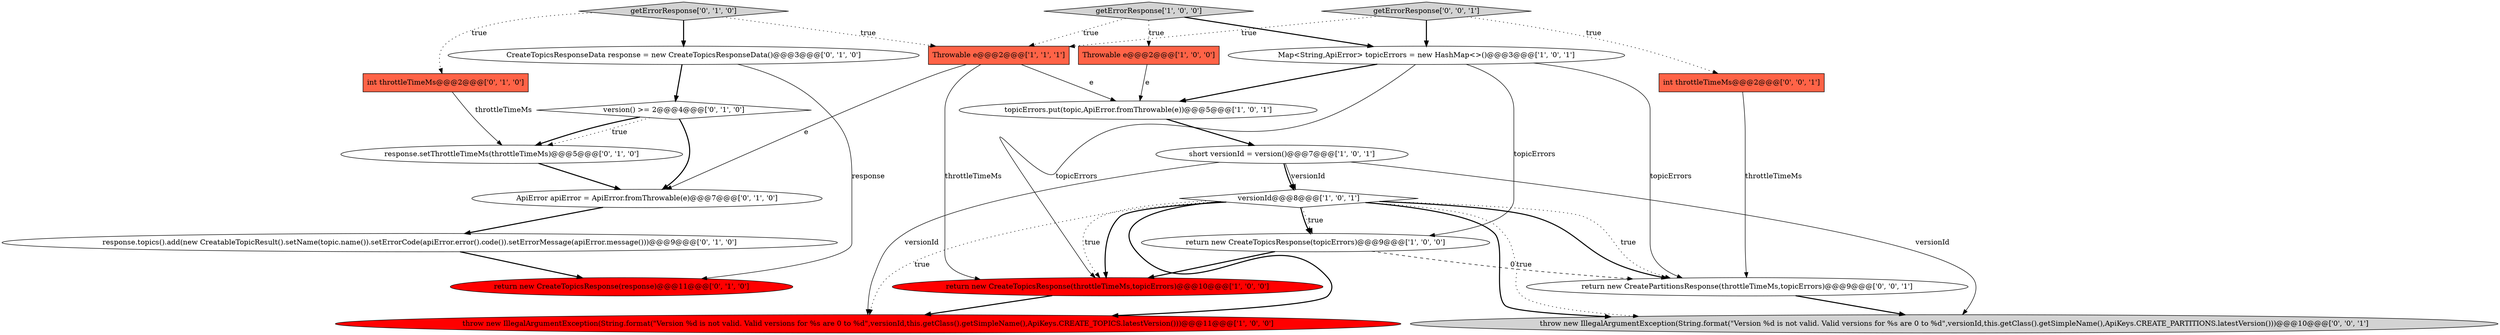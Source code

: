 digraph {
6 [style = filled, label = "return new CreateTopicsResponse(throttleTimeMs,topicErrors)@@@10@@@['1', '0', '0']", fillcolor = red, shape = ellipse image = "AAA1AAABBB1BBB"];
15 [style = filled, label = "ApiError apiError = ApiError.fromThrowable(e)@@@7@@@['0', '1', '0']", fillcolor = white, shape = ellipse image = "AAA0AAABBB2BBB"];
21 [style = filled, label = "throw new IllegalArgumentException(String.format(\"Version %d is not valid. Valid versions for %s are 0 to %d\",versionId,this.getClass().getSimpleName(),ApiKeys.CREATE_PARTITIONS.latestVersion()))@@@10@@@['0', '0', '1']", fillcolor = lightgray, shape = ellipse image = "AAA0AAABBB3BBB"];
2 [style = filled, label = "topicErrors.put(topic,ApiError.fromThrowable(e))@@@5@@@['1', '0', '1']", fillcolor = white, shape = ellipse image = "AAA0AAABBB1BBB"];
20 [style = filled, label = "getErrorResponse['0', '0', '1']", fillcolor = lightgray, shape = diamond image = "AAA0AAABBB3BBB"];
3 [style = filled, label = "Throwable e@@@2@@@['1', '0', '0']", fillcolor = tomato, shape = box image = "AAA0AAABBB1BBB"];
12 [style = filled, label = "CreateTopicsResponseData response = new CreateTopicsResponseData()@@@3@@@['0', '1', '0']", fillcolor = white, shape = ellipse image = "AAA0AAABBB2BBB"];
7 [style = filled, label = "Throwable e@@@2@@@['1', '1', '1']", fillcolor = tomato, shape = box image = "AAA0AAABBB1BBB"];
18 [style = filled, label = "int throttleTimeMs@@@2@@@['0', '0', '1']", fillcolor = tomato, shape = box image = "AAA0AAABBB3BBB"];
1 [style = filled, label = "Map<String,ApiError> topicErrors = new HashMap<>()@@@3@@@['1', '0', '1']", fillcolor = white, shape = ellipse image = "AAA0AAABBB1BBB"];
8 [style = filled, label = "short versionId = version()@@@7@@@['1', '0', '1']", fillcolor = white, shape = ellipse image = "AAA0AAABBB1BBB"];
17 [style = filled, label = "version() >= 2@@@4@@@['0', '1', '0']", fillcolor = white, shape = diamond image = "AAA0AAABBB2BBB"];
4 [style = filled, label = "return new CreateTopicsResponse(topicErrors)@@@9@@@['1', '0', '0']", fillcolor = white, shape = ellipse image = "AAA0AAABBB1BBB"];
13 [style = filled, label = "response.setThrottleTimeMs(throttleTimeMs)@@@5@@@['0', '1', '0']", fillcolor = white, shape = ellipse image = "AAA0AAABBB2BBB"];
10 [style = filled, label = "response.topics().add(new CreatableTopicResult().setName(topic.name()).setErrorCode(apiError.error().code()).setErrorMessage(apiError.message()))@@@9@@@['0', '1', '0']", fillcolor = white, shape = ellipse image = "AAA0AAABBB2BBB"];
5 [style = filled, label = "versionId@@@8@@@['1', '0', '1']", fillcolor = white, shape = diamond image = "AAA0AAABBB1BBB"];
19 [style = filled, label = "return new CreatePartitionsResponse(throttleTimeMs,topicErrors)@@@9@@@['0', '0', '1']", fillcolor = white, shape = ellipse image = "AAA0AAABBB3BBB"];
16 [style = filled, label = "int throttleTimeMs@@@2@@@['0', '1', '0']", fillcolor = tomato, shape = box image = "AAA0AAABBB2BBB"];
14 [style = filled, label = "return new CreateTopicsResponse(response)@@@11@@@['0', '1', '0']", fillcolor = red, shape = ellipse image = "AAA1AAABBB2BBB"];
0 [style = filled, label = "getErrorResponse['1', '0', '0']", fillcolor = lightgray, shape = diamond image = "AAA0AAABBB1BBB"];
9 [style = filled, label = "throw new IllegalArgumentException(String.format(\"Version %d is not valid. Valid versions for %s are 0 to %d\",versionId,this.getClass().getSimpleName(),ApiKeys.CREATE_TOPICS.latestVersion()))@@@11@@@['1', '0', '0']", fillcolor = red, shape = ellipse image = "AAA1AAABBB1BBB"];
11 [style = filled, label = "getErrorResponse['0', '1', '0']", fillcolor = lightgray, shape = diamond image = "AAA0AAABBB2BBB"];
11->7 [style = dotted, label="true"];
15->10 [style = bold, label=""];
5->9 [style = bold, label=""];
1->6 [style = solid, label="topicErrors"];
10->14 [style = bold, label=""];
4->6 [style = bold, label=""];
5->19 [style = dotted, label="true"];
12->17 [style = bold, label=""];
5->6 [style = dotted, label="true"];
11->12 [style = bold, label=""];
7->15 [style = solid, label="e"];
20->1 [style = bold, label=""];
20->7 [style = dotted, label="true"];
12->14 [style = solid, label="response"];
5->4 [style = dotted, label="true"];
8->21 [style = solid, label="versionId"];
1->4 [style = solid, label="topicErrors"];
3->2 [style = solid, label="e"];
8->9 [style = solid, label="versionId"];
5->19 [style = bold, label=""];
5->21 [style = bold, label=""];
5->6 [style = bold, label=""];
8->5 [style = bold, label=""];
0->1 [style = bold, label=""];
8->5 [style = solid, label="versionId"];
5->4 [style = bold, label=""];
18->19 [style = solid, label="throttleTimeMs"];
17->15 [style = bold, label=""];
20->18 [style = dotted, label="true"];
11->16 [style = dotted, label="true"];
5->9 [style = dotted, label="true"];
4->19 [style = dashed, label="0"];
5->21 [style = dotted, label="true"];
16->13 [style = solid, label="throttleTimeMs"];
1->2 [style = bold, label=""];
17->13 [style = bold, label=""];
13->15 [style = bold, label=""];
19->21 [style = bold, label=""];
0->7 [style = dotted, label="true"];
1->19 [style = solid, label="topicErrors"];
6->9 [style = bold, label=""];
0->3 [style = dotted, label="true"];
17->13 [style = dotted, label="true"];
2->8 [style = bold, label=""];
7->2 [style = solid, label="e"];
7->6 [style = solid, label="throttleTimeMs"];
}
